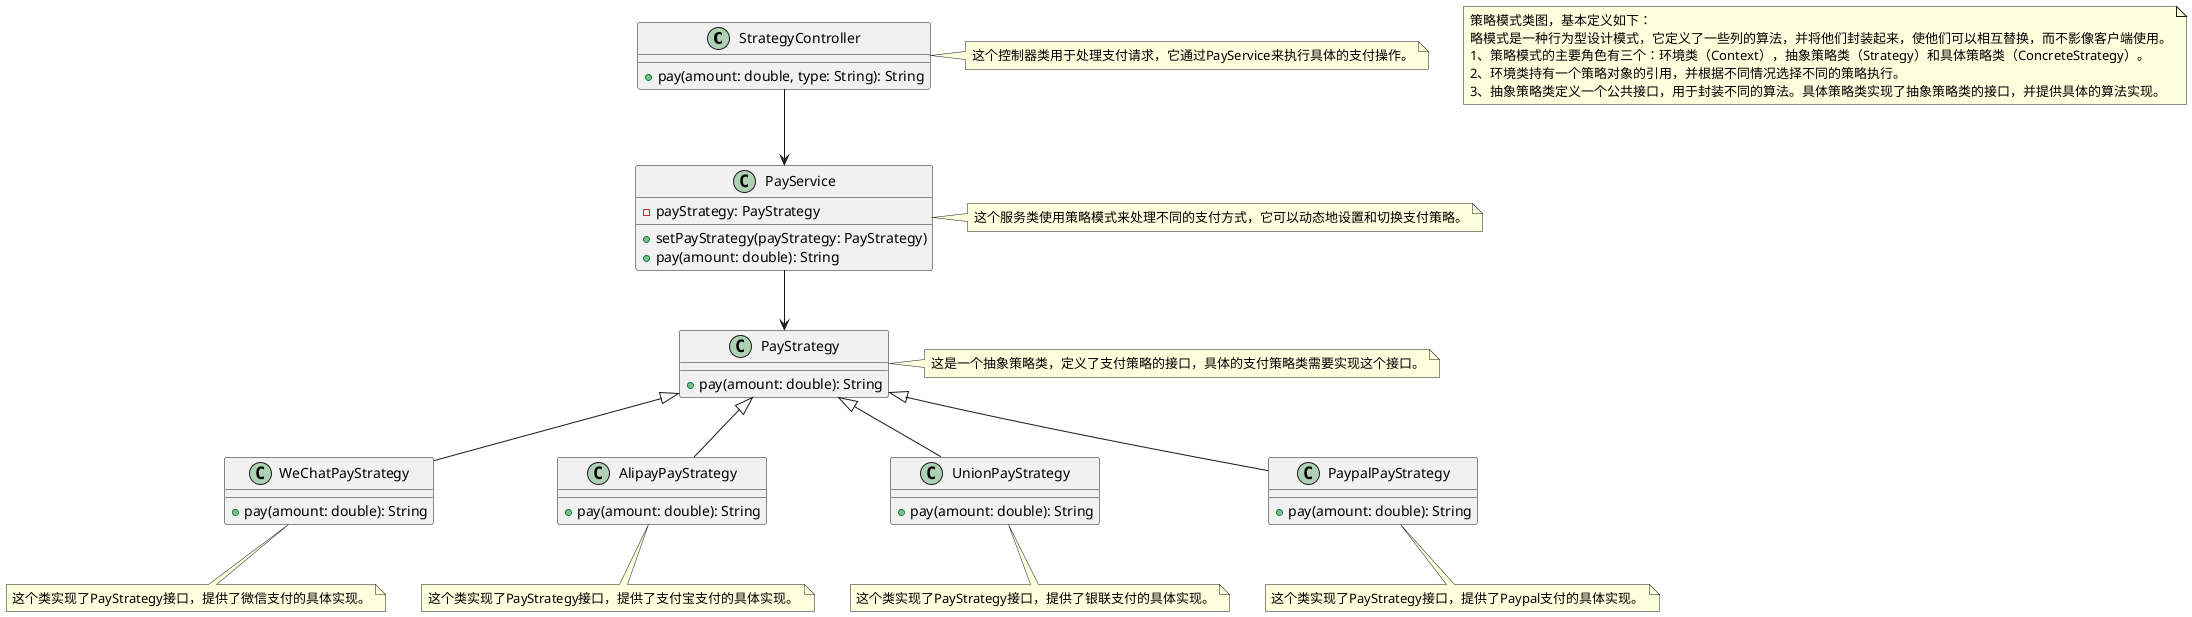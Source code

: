 @startuml

class StrategyController {
    + pay(amount: double, type: String): String
}
note right:这个控制器类用于处理支付请求，它通过PayService来执行具体的支付操作。

class PayService {
    - payStrategy: PayStrategy
    + setPayStrategy(payStrategy: PayStrategy)
    + pay(amount: double): String
}
note right:这个服务类使用策略模式来处理不同的支付方式，它可以动态地设置和切换支付策略。

class PayStrategy {
    + pay(amount: double): String
}
note right:这是一个抽象策略类，定义了支付策略的接口，具体的支付策略类需要实现这个接口。

class WeChatPayStrategy {
    + pay(amount: double): String
}
note bottom:这个类实现了PayStrategy接口，提供了微信支付的具体实现。

class AlipayPayStrategy {
    + pay(amount: double): String
}
note bottom:这个类实现了PayStrategy接口，提供了支付宝支付的具体实现。


class UnionPayStrategy {
    + pay(amount: double): String
}
note bottom:这个类实现了PayStrategy接口，提供了银联支付的具体实现。

class PaypalPayStrategy {
    + pay(amount: double): String
}
note bottom:这个类实现了PayStrategy接口，提供了Paypal支付的具体实现。

StrategyController --> PayService
PayService --> PayStrategy
PayStrategy <|-- WeChatPayStrategy
PayStrategy <|-- AlipayPayStrategy
PayStrategy <|-- UnionPayStrategy
PayStrategy <|-- PaypalPayStrategy
note as desc
    策略模式类图，基本定义如下：
    略模式是一种行为型设计模式，它定义了一些列的算法，并将他们封装起来，使他们可以相互替换，而不影像客户端使用。
    1、策略模式的主要角色有三个：环境类（Context），抽象策略类（Strategy）和具体策略类（ConcreteStrategy）。
    2、环境类持有一个策略对象的引用，并根据不同情况选择不同的策略执行。
    3、抽象策略类定义一个公共接口，用于封装不同的算法。具体策略类实现了抽象策略类的接口，并提供具体的算法实现。
end note

@enduml
